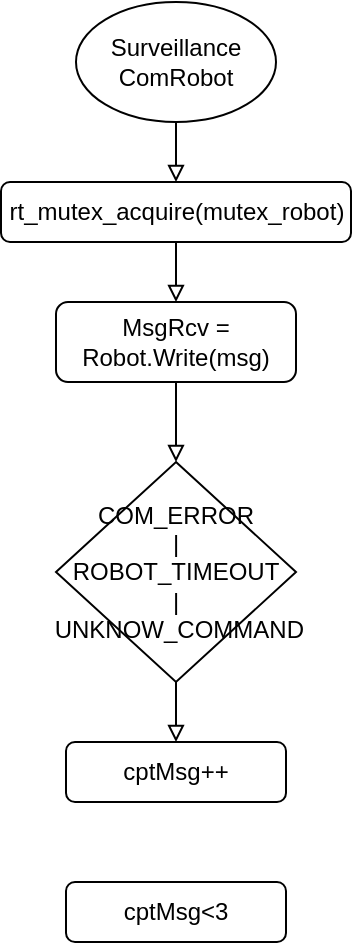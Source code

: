 <mxfile version="14.4.3" type="device"><diagram id="C5RBs43oDa-KdzZeNtuy" name="Page-1"><mxGraphModel dx="509" dy="599" grid="1" gridSize="10" guides="1" tooltips="1" connect="1" arrows="1" fold="1" page="1" pageScale="1" pageWidth="827" pageHeight="1169" math="0" shadow="0"><root><mxCell id="WIyWlLk6GJQsqaUBKTNV-0"/><mxCell id="WIyWlLk6GJQsqaUBKTNV-1" parent="WIyWlLk6GJQsqaUBKTNV-0"/><mxCell id="bGtVaOuoYpW2GGI2EJSz-3" style="edgeStyle=orthogonalEdgeStyle;rounded=0;orthogonalLoop=1;jettySize=auto;html=1;exitX=0.5;exitY=1;exitDx=0;exitDy=0;entryX=0.5;entryY=0;entryDx=0;entryDy=0;endArrow=block;endFill=0;" parent="WIyWlLk6GJQsqaUBKTNV-1" source="WIyWlLk6GJQsqaUBKTNV-3" target="WIyWlLk6GJQsqaUBKTNV-7" edge="1"><mxGeometry relative="1" as="geometry"/></mxCell><mxCell id="WIyWlLk6GJQsqaUBKTNV-3" value="rt_mutex_acquire(mutex_robot)" style="rounded=1;whiteSpace=wrap;html=1;fontSize=12;glass=0;strokeWidth=1;shadow=0;" parent="WIyWlLk6GJQsqaUBKTNV-1" vertex="1"><mxGeometry x="312.5" y="120" width="175" height="30" as="geometry"/></mxCell><mxCell id="bGtVaOuoYpW2GGI2EJSz-4" style="edgeStyle=orthogonalEdgeStyle;rounded=0;orthogonalLoop=1;jettySize=auto;html=1;exitX=0.5;exitY=1;exitDx=0;exitDy=0;entryX=0.5;entryY=0;entryDx=0;entryDy=0;endArrow=block;endFill=0;" parent="WIyWlLk6GJQsqaUBKTNV-1" source="WIyWlLk6GJQsqaUBKTNV-7" target="bGtVaOuoYpW2GGI2EJSz-1" edge="1"><mxGeometry relative="1" as="geometry"/></mxCell><mxCell id="WIyWlLk6GJQsqaUBKTNV-7" value="MsgRcv = Robot.Write(msg)" style="rounded=1;whiteSpace=wrap;html=1;fontSize=12;glass=0;strokeWidth=1;shadow=0;" parent="WIyWlLk6GJQsqaUBKTNV-1" vertex="1"><mxGeometry x="340" y="180" width="120" height="40" as="geometry"/></mxCell><mxCell id="bGtVaOuoYpW2GGI2EJSz-2" style="edgeStyle=orthogonalEdgeStyle;rounded=0;orthogonalLoop=1;jettySize=auto;html=1;exitX=0.5;exitY=1;exitDx=0;exitDy=0;entryX=0.5;entryY=0;entryDx=0;entryDy=0;endArrow=block;endFill=0;" parent="WIyWlLk6GJQsqaUBKTNV-1" source="bGtVaOuoYpW2GGI2EJSz-0" target="WIyWlLk6GJQsqaUBKTNV-3" edge="1"><mxGeometry relative="1" as="geometry"/></mxCell><mxCell id="bGtVaOuoYpW2GGI2EJSz-0" value="Surveillance ComRobot" style="ellipse;whiteSpace=wrap;html=1;" parent="WIyWlLk6GJQsqaUBKTNV-1" vertex="1"><mxGeometry x="350" y="30" width="100" height="60" as="geometry"/></mxCell><mxCell id="bGtVaOuoYpW2GGI2EJSz-7" style="edgeStyle=orthogonalEdgeStyle;rounded=0;orthogonalLoop=1;jettySize=auto;html=1;exitX=0.5;exitY=1;exitDx=0;exitDy=0;entryX=0.5;entryY=0;entryDx=0;entryDy=0;endArrow=block;endFill=0;" parent="WIyWlLk6GJQsqaUBKTNV-1" source="bGtVaOuoYpW2GGI2EJSz-1" target="bGtVaOuoYpW2GGI2EJSz-5" edge="1"><mxGeometry relative="1" as="geometry"/></mxCell><mxCell id="bGtVaOuoYpW2GGI2EJSz-1" value="COM_ERROR&lt;br&gt;|&lt;br&gt;&amp;nbsp;ROBOT_TIMEOUT&amp;nbsp;&lt;br&gt;|&lt;br&gt;&amp;nbsp;UNKNOW_COMMAND" style="rhombus;whiteSpace=wrap;html=1;" parent="WIyWlLk6GJQsqaUBKTNV-1" vertex="1"><mxGeometry x="340" y="260" width="120" height="110" as="geometry"/></mxCell><mxCell id="bGtVaOuoYpW2GGI2EJSz-5" value="cptMsg++" style="rounded=1;whiteSpace=wrap;html=1;" parent="WIyWlLk6GJQsqaUBKTNV-1" vertex="1"><mxGeometry x="345" y="400" width="110" height="30" as="geometry"/></mxCell><mxCell id="bGtVaOuoYpW2GGI2EJSz-6" value="cptMsg&amp;lt;3" style="rounded=1;whiteSpace=wrap;html=1;" parent="WIyWlLk6GJQsqaUBKTNV-1" vertex="1"><mxGeometry x="345" y="470" width="110" height="30" as="geometry"/></mxCell></root></mxGraphModel></diagram></mxfile>
